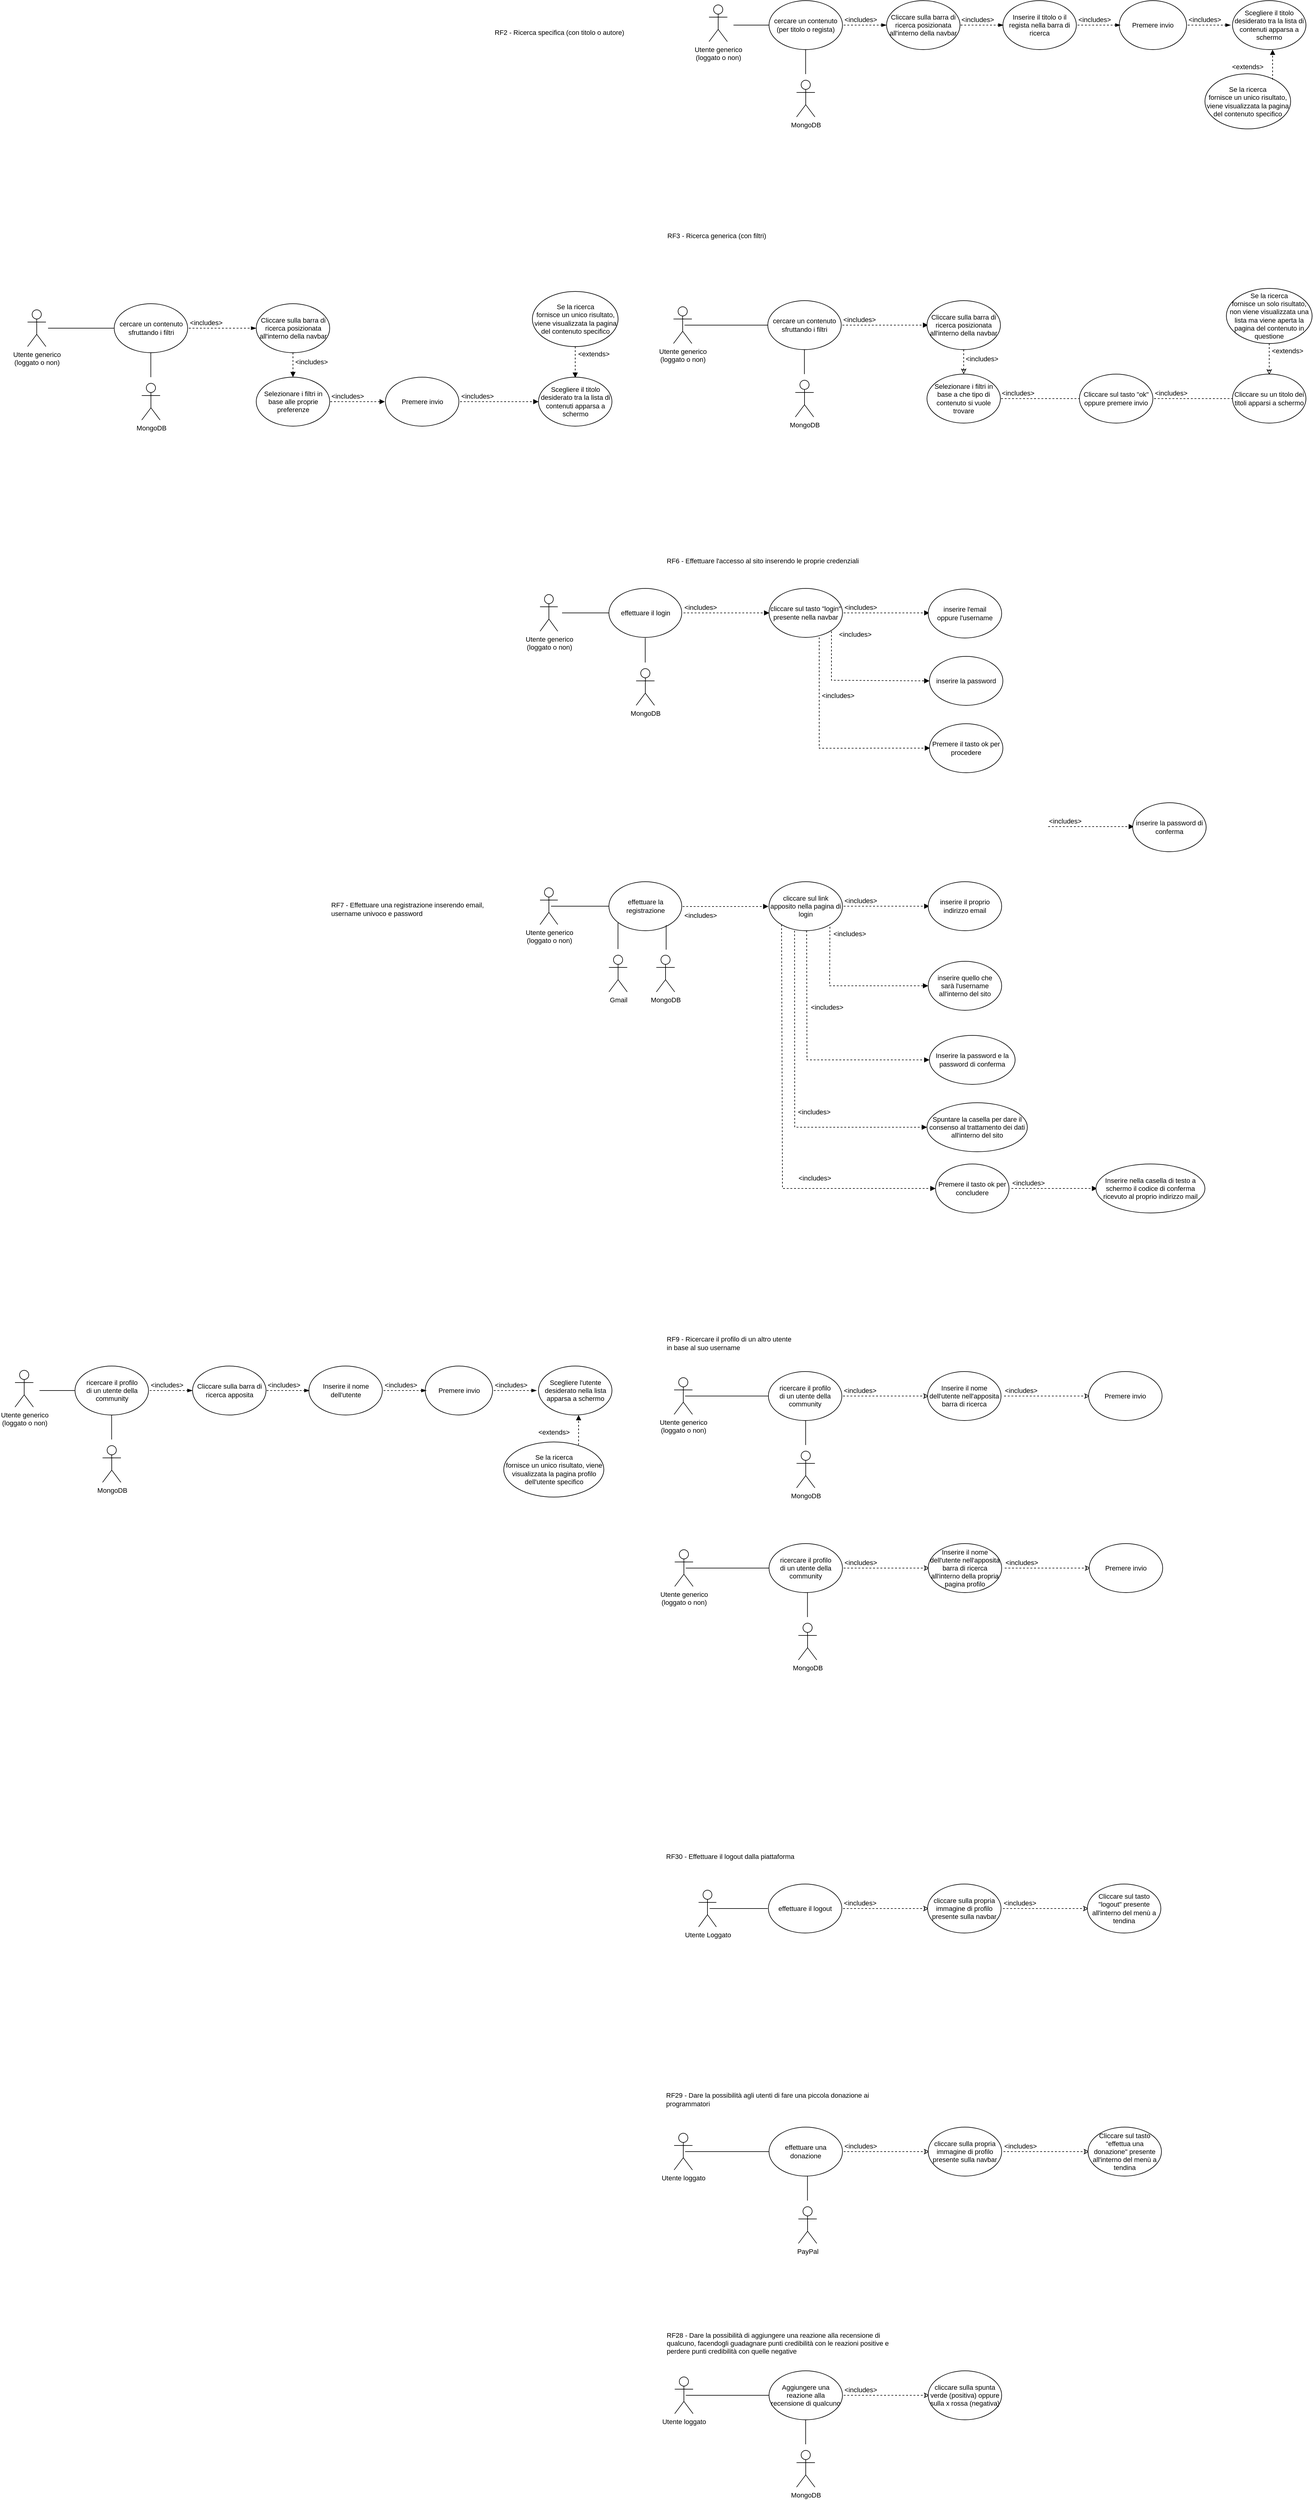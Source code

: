 <mxfile version="20.8.20" type="github">
  <diagram id="BzaeHkW2IxcMUpIrxkIE" name="Pagina-1">
    <mxGraphModel dx="4043" dy="1120" grid="1" gridSize="10" guides="1" tooltips="1" connect="1" arrows="1" fold="1" page="1" pageScale="1" pageWidth="827" pageHeight="1169" math="0" shadow="0">
      <root>
        <mxCell id="0" />
        <mxCell id="1" parent="0" />
        <mxCell id="rFBbNZWab7Lw2liJQ4J3-1" value="Utente generico&lt;br&gt;(loggato o non)" style="shape=umlActor;verticalLabelPosition=bottom;verticalAlign=top;html=1;outlineConnect=0;fontSize=11;" parent="1" vertex="1">
          <mxGeometry x="-610" y="277" width="30" height="60" as="geometry" />
        </mxCell>
        <mxCell id="rFBbNZWab7Lw2liJQ4J3-2" value="RF2 - Ricerca specifica (con titolo o autore)" style="text;html=1;strokeColor=none;fillColor=none;align=left;verticalAlign=middle;whiteSpace=wrap;rounded=0;fontSize=11;" parent="1" vertex="1">
          <mxGeometry x="-962" y="307" width="280" height="30" as="geometry" />
        </mxCell>
        <mxCell id="rFBbNZWab7Lw2liJQ4J3-3" value="cercare un contenuto (per titolo o regista)" style="ellipse;whiteSpace=wrap;html=1;fontSize=11;" parent="1" vertex="1">
          <mxGeometry x="-512" y="270" width="120" height="80" as="geometry" />
        </mxCell>
        <mxCell id="rFBbNZWab7Lw2liJQ4J3-4" value="" style="endArrow=blockThin;dashed=1;html=1;rounded=0;fontSize=11;endFill=1;exitX=0.5;exitY=0.5;exitDx=0;exitDy=0;exitPerimeter=0;" parent="1" edge="1">
          <mxGeometry width="50" height="50" relative="1" as="geometry">
            <mxPoint x="-390" y="310" as="sourcePoint" />
            <mxPoint x="-320" y="310" as="targetPoint" />
          </mxGeometry>
        </mxCell>
        <mxCell id="rFBbNZWab7Lw2liJQ4J3-5" value="" style="endArrow=none;html=1;rounded=0;fontSize=11;entryX=0;entryY=0.5;entryDx=0;entryDy=0;endFill=0;" parent="1" target="rFBbNZWab7Lw2liJQ4J3-3" edge="1">
          <mxGeometry width="50" height="50" relative="1" as="geometry">
            <mxPoint x="-570" y="310" as="sourcePoint" />
            <mxPoint x="-528" y="310" as="targetPoint" />
          </mxGeometry>
        </mxCell>
        <mxCell id="rFBbNZWab7Lw2liJQ4J3-6" value="&amp;lt;includes&amp;gt;" style="text;html=1;strokeColor=none;fillColor=none;align=center;verticalAlign=middle;whiteSpace=wrap;rounded=0;fontSize=11;" parent="1" vertex="1">
          <mxGeometry x="-392" y="286" width="60" height="30" as="geometry" />
        </mxCell>
        <mxCell id="rFBbNZWab7Lw2liJQ4J3-7" value="Inserire il titolo o il regista nella barra di ricerca" style="ellipse;whiteSpace=wrap;html=1;fontSize=11;" parent="1" vertex="1">
          <mxGeometry x="-130" y="270" width="120" height="80" as="geometry" />
        </mxCell>
        <mxCell id="rFBbNZWab7Lw2liJQ4J3-9" value="RF3 - Ricerca generica (con filtri)" style="text;html=1;strokeColor=none;fillColor=none;align=left;verticalAlign=middle;whiteSpace=wrap;rounded=0;fontSize=11;" parent="1" vertex="1">
          <mxGeometry x="-680" y="639" width="280" height="30" as="geometry" />
        </mxCell>
        <mxCell id="rFBbNZWab7Lw2liJQ4J3-17" value="Se la ricerca&lt;br&gt;fornisce un unico risultato, viene visualizzata la pagina del contenuto specifico" style="ellipse;whiteSpace=wrap;html=1;fontSize=11;" parent="1" vertex="1">
          <mxGeometry x="200" y="389.5" width="140" height="90" as="geometry" />
        </mxCell>
        <mxCell id="uzrmkmoLNCfaZ5QYGX5--1" value="Utente generico&lt;br style=&quot;border-color: var(--border-color);&quot;&gt;(loggato o non)" style="shape=umlActor;verticalLabelPosition=bottom;verticalAlign=top;html=1;outlineConnect=0;fontSize=11;" parent="1" vertex="1">
          <mxGeometry x="-886" y="1240" width="29" height="60" as="geometry" />
        </mxCell>
        <mxCell id="uzrmkmoLNCfaZ5QYGX5--2" value="RF6 - Effettuare l&#39;accesso al sito inserendo le proprie credenziali" style="text;html=1;strokeColor=none;fillColor=none;align=left;verticalAlign=middle;whiteSpace=wrap;rounded=0;fontSize=11;" parent="1" vertex="1">
          <mxGeometry x="-681" y="1170" width="381" height="30" as="geometry" />
        </mxCell>
        <mxCell id="uzrmkmoLNCfaZ5QYGX5--3" value="cliccare sul tasto &quot;login&quot; presente nella navbar" style="ellipse;whiteSpace=wrap;html=1;fontSize=11;" parent="1" vertex="1">
          <mxGeometry x="-512" y="1230" width="120" height="80" as="geometry" />
        </mxCell>
        <mxCell id="uzrmkmoLNCfaZ5QYGX5--4" value="" style="endArrow=block;dashed=1;html=1;rounded=0;fontSize=11;endFill=1;exitX=0.5;exitY=0.5;exitDx=0;exitDy=0;exitPerimeter=0;" parent="1" edge="1">
          <mxGeometry width="50" height="50" relative="1" as="geometry">
            <mxPoint x="-390" y="1270.0" as="sourcePoint" />
            <mxPoint x="-250" y="1270.0" as="targetPoint" />
          </mxGeometry>
        </mxCell>
        <mxCell id="uzrmkmoLNCfaZ5QYGX5--5" value="" style="endArrow=none;html=1;rounded=0;fontSize=11;entryX=0;entryY=0.5;entryDx=0;entryDy=0;endFill=0;startArrow=none;" parent="1" source="DiBtjp3Jt3tIyl4qhVfu-1" edge="1">
          <mxGeometry width="50" height="50" relative="1" as="geometry">
            <mxPoint x="-868" y="1270.0" as="sourcePoint" />
            <mxPoint x="-732.0" y="1270" as="targetPoint" />
          </mxGeometry>
        </mxCell>
        <mxCell id="uzrmkmoLNCfaZ5QYGX5--6" value="&amp;lt;includes&amp;gt;" style="text;html=1;strokeColor=none;fillColor=none;align=center;verticalAlign=middle;whiteSpace=wrap;rounded=0;fontSize=11;" parent="1" vertex="1">
          <mxGeometry x="-392" y="1246" width="60" height="30" as="geometry" />
        </mxCell>
        <mxCell id="uzrmkmoLNCfaZ5QYGX5--7" value="inserire l&#39;email&lt;br&gt;oppure l&#39;username" style="ellipse;whiteSpace=wrap;html=1;fontSize=11;" parent="1" vertex="1">
          <mxGeometry x="-252" y="1231" width="120" height="80" as="geometry" />
        </mxCell>
        <mxCell id="uzrmkmoLNCfaZ5QYGX5--11" value="" style="endArrow=block;dashed=1;html=1;rounded=0;fontSize=11;endFill=1;entryX=0;entryY=0.5;entryDx=0;entryDy=0;" parent="1" target="uzrmkmoLNCfaZ5QYGX5--13" edge="1">
          <mxGeometry width="50" height="50" relative="1" as="geometry">
            <mxPoint x="-410" y="1300" as="sourcePoint" />
            <mxPoint x="-280" y="1364.0" as="targetPoint" />
            <Array as="points">
              <mxPoint x="-410" y="1380" />
            </Array>
          </mxGeometry>
        </mxCell>
        <mxCell id="uzrmkmoLNCfaZ5QYGX5--12" value="&amp;lt;includes&amp;gt;" style="text;html=1;strokeColor=none;fillColor=none;align=center;verticalAlign=middle;whiteSpace=wrap;rounded=0;fontSize=11;" parent="1" vertex="1">
          <mxGeometry x="-401" y="1290" width="60" height="30" as="geometry" />
        </mxCell>
        <mxCell id="uzrmkmoLNCfaZ5QYGX5--13" value="inserire la password" style="ellipse;whiteSpace=wrap;html=1;fontSize=11;" parent="1" vertex="1">
          <mxGeometry x="-250" y="1341" width="120" height="80" as="geometry" />
        </mxCell>
        <mxCell id="uzrmkmoLNCfaZ5QYGX5--16" value="RF7 - Effettuare una registrazione inserendo email, username univoco e password" style="text;html=1;strokeColor=none;fillColor=none;align=left;verticalAlign=middle;whiteSpace=wrap;rounded=0;fontSize=11;" parent="1" vertex="1">
          <mxGeometry x="-1229.5" y="1739" width="272" height="30" as="geometry" />
        </mxCell>
        <mxCell id="uzrmkmoLNCfaZ5QYGX5--17" value="cliccare sul link apposito nella pagina di login" style="ellipse;whiteSpace=wrap;html=1;fontSize=11;" parent="1" vertex="1">
          <mxGeometry x="-512" y="1709" width="120" height="80" as="geometry" />
        </mxCell>
        <mxCell id="uzrmkmoLNCfaZ5QYGX5--18" value="" style="endArrow=block;dashed=1;html=1;rounded=0;fontSize=11;endFill=1;exitX=0.5;exitY=0.5;exitDx=0;exitDy=0;exitPerimeter=0;" parent="1" edge="1">
          <mxGeometry width="50" height="50" relative="1" as="geometry">
            <mxPoint x="-390" y="1749.0" as="sourcePoint" />
            <mxPoint x="-250" y="1749.0" as="targetPoint" />
          </mxGeometry>
        </mxCell>
        <mxCell id="uzrmkmoLNCfaZ5QYGX5--20" value="&amp;lt;includes&amp;gt;" style="text;html=1;strokeColor=none;fillColor=none;align=center;verticalAlign=middle;whiteSpace=wrap;rounded=0;fontSize=11;" parent="1" vertex="1">
          <mxGeometry x="-392" y="1725" width="60" height="30" as="geometry" />
        </mxCell>
        <mxCell id="uzrmkmoLNCfaZ5QYGX5--21" value="inserire il proprio&lt;br&gt;indirizzo email" style="ellipse;whiteSpace=wrap;html=1;fontSize=11;" parent="1" vertex="1">
          <mxGeometry x="-252" y="1709" width="120" height="80" as="geometry" />
        </mxCell>
        <mxCell id="uzrmkmoLNCfaZ5QYGX5--22" value="" style="endArrow=block;dashed=1;html=1;rounded=0;fontSize=11;endFill=1;exitX=0.829;exitY=0.921;exitDx=0;exitDy=0;entryX=0;entryY=0.5;entryDx=0;entryDy=0;exitPerimeter=0;" parent="1" source="uzrmkmoLNCfaZ5QYGX5--17" target="uzrmkmoLNCfaZ5QYGX5--24" edge="1">
          <mxGeometry width="50" height="50" relative="1" as="geometry">
            <mxPoint x="-420" y="1843.0" as="sourcePoint" />
            <mxPoint x="-280" y="1843.0" as="targetPoint" />
            <Array as="points">
              <mxPoint x="-413" y="1879" />
            </Array>
          </mxGeometry>
        </mxCell>
        <mxCell id="uzrmkmoLNCfaZ5QYGX5--23" value="&amp;lt;includes&amp;gt;" style="text;html=1;strokeColor=none;fillColor=none;align=center;verticalAlign=middle;whiteSpace=wrap;rounded=0;fontSize=11;" parent="1" vertex="1">
          <mxGeometry x="-410" y="1779" width="60" height="30" as="geometry" />
        </mxCell>
        <mxCell id="uzrmkmoLNCfaZ5QYGX5--24" value="inserire quello che&lt;br&gt;sarà l&#39;username&lt;br&gt;all&#39;interno del sito" style="ellipse;whiteSpace=wrap;html=1;fontSize=11;" parent="1" vertex="1">
          <mxGeometry x="-252" y="1839" width="120" height="80" as="geometry" />
        </mxCell>
        <mxCell id="uzrmkmoLNCfaZ5QYGX5--26" value="" style="endArrow=block;dashed=1;html=1;rounded=0;fontSize=11;endFill=1;exitX=0.829;exitY=0.921;exitDx=0;exitDy=0;exitPerimeter=0;entryX=0;entryY=0.5;entryDx=0;entryDy=0;" parent="1" target="uzrmkmoLNCfaZ5QYGX5--28" edge="1">
          <mxGeometry width="50" height="50" relative="1" as="geometry">
            <mxPoint x="-450.52" y="1789.0" as="sourcePoint" />
            <mxPoint x="-252" y="2025" as="targetPoint" />
            <Array as="points">
              <mxPoint x="-450" y="2000" />
            </Array>
          </mxGeometry>
        </mxCell>
        <mxCell id="uzrmkmoLNCfaZ5QYGX5--27" value="&amp;lt;includes&amp;gt;" style="text;html=1;strokeColor=none;fillColor=none;align=center;verticalAlign=middle;whiteSpace=wrap;rounded=0;fontSize=11;" parent="1" vertex="1">
          <mxGeometry x="-447" y="1899" width="60" height="30" as="geometry" />
        </mxCell>
        <mxCell id="uzrmkmoLNCfaZ5QYGX5--28" value="Inserire la password e la password di conferma" style="ellipse;whiteSpace=wrap;html=1;fontSize=11;" parent="1" vertex="1">
          <mxGeometry x="-250" y="1960" width="140" height="80" as="geometry" />
        </mxCell>
        <mxCell id="uzrmkmoLNCfaZ5QYGX5--29" value="" style="endArrow=block;dashed=1;html=1;rounded=0;fontSize=11;endFill=1;exitX=0.829;exitY=0.921;exitDx=0;exitDy=0;exitPerimeter=0;entryX=0;entryY=0.5;entryDx=0;entryDy=0;" parent="1" target="uzrmkmoLNCfaZ5QYGX5--31" edge="1">
          <mxGeometry width="50" height="50" relative="1" as="geometry">
            <mxPoint x="-491.52" y="1779.0" as="sourcePoint" />
            <mxPoint x="-252" y="2145" as="targetPoint" />
            <Array as="points">
              <mxPoint x="-490" y="2210" />
            </Array>
          </mxGeometry>
        </mxCell>
        <mxCell id="uzrmkmoLNCfaZ5QYGX5--30" value="&amp;lt;includes&amp;gt;" style="text;html=1;strokeColor=none;fillColor=none;align=center;verticalAlign=middle;whiteSpace=wrap;rounded=0;fontSize=11;" parent="1" vertex="1">
          <mxGeometry x="-467" y="2178" width="60" height="30" as="geometry" />
        </mxCell>
        <mxCell id="uzrmkmoLNCfaZ5QYGX5--31" value="Premere il tasto ok per concludere" style="ellipse;whiteSpace=wrap;html=1;fontSize=11;" parent="1" vertex="1">
          <mxGeometry x="-240" y="2170" width="120" height="80" as="geometry" />
        </mxCell>
        <mxCell id="uzrmkmoLNCfaZ5QYGX5--78" value="Utente generico&lt;br&gt;(loggato o non)" style="shape=umlActor;verticalLabelPosition=bottom;verticalAlign=top;html=1;outlineConnect=0;fontSize=11;" parent="1" vertex="1">
          <mxGeometry x="-667" y="2519" width="30" height="60" as="geometry" />
        </mxCell>
        <mxCell id="uzrmkmoLNCfaZ5QYGX5--79" value="RF9 - Ricercare il profilo di un altro utente&lt;br&gt;in base al suo username" style="text;html=1;strokeColor=none;fillColor=none;align=left;verticalAlign=middle;whiteSpace=wrap;rounded=0;fontSize=11;" parent="1" vertex="1">
          <mxGeometry x="-681" y="2448" width="280" height="30" as="geometry" />
        </mxCell>
        <mxCell id="uzrmkmoLNCfaZ5QYGX5--80" value="ricercare il profilo&lt;br&gt;di un utente della&lt;br&gt;community" style="ellipse;whiteSpace=wrap;html=1;fontSize=11;" parent="1" vertex="1">
          <mxGeometry x="-513" y="2509" width="120" height="80" as="geometry" />
        </mxCell>
        <mxCell id="uzrmkmoLNCfaZ5QYGX5--81" value="" style="endArrow=classic;dashed=1;html=1;rounded=0;fontSize=11;endFill=0;exitX=0.5;exitY=0.5;exitDx=0;exitDy=0;exitPerimeter=0;" parent="1" edge="1">
          <mxGeometry width="50" height="50" relative="1" as="geometry">
            <mxPoint x="-391" y="2549" as="sourcePoint" />
            <mxPoint x="-251" y="2549" as="targetPoint" />
          </mxGeometry>
        </mxCell>
        <mxCell id="uzrmkmoLNCfaZ5QYGX5--82" value="" style="endArrow=none;html=1;rounded=0;fontSize=11;entryX=0;entryY=0.5;entryDx=0;entryDy=0;endFill=0;" parent="1" target="uzrmkmoLNCfaZ5QYGX5--80" edge="1">
          <mxGeometry width="50" height="50" relative="1" as="geometry">
            <mxPoint x="-649" y="2549" as="sourcePoint" />
            <mxPoint x="-529" y="2549" as="targetPoint" />
          </mxGeometry>
        </mxCell>
        <mxCell id="uzrmkmoLNCfaZ5QYGX5--83" value="&amp;lt;includes&amp;gt;" style="text;html=1;strokeColor=none;fillColor=none;align=center;verticalAlign=middle;whiteSpace=wrap;rounded=0;fontSize=11;" parent="1" vertex="1">
          <mxGeometry x="-393" y="2525" width="60" height="30" as="geometry" />
        </mxCell>
        <mxCell id="uzrmkmoLNCfaZ5QYGX5--84" value="Inserire il nome&lt;br&gt;dell&#39;utente nell&#39;apposita barra di ricerca" style="ellipse;whiteSpace=wrap;html=1;fontSize=11;" parent="1" vertex="1">
          <mxGeometry x="-253" y="2509" width="120" height="80" as="geometry" />
        </mxCell>
        <mxCell id="C8PdjClwqBsb0L9fgQ4Y-2" value="RF30 - Effettuare il logout dalla piattaforma" style="text;html=1;strokeColor=none;fillColor=none;align=left;verticalAlign=middle;whiteSpace=wrap;rounded=0;fontSize=11;" parent="1" vertex="1">
          <mxGeometry x="-682" y="3286" width="381" height="30" as="geometry" />
        </mxCell>
        <mxCell id="C8PdjClwqBsb0L9fgQ4Y-3" value="effettuare il logout" style="ellipse;whiteSpace=wrap;html=1;fontSize=11;" parent="1" vertex="1">
          <mxGeometry x="-513" y="3346" width="120" height="80" as="geometry" />
        </mxCell>
        <mxCell id="C8PdjClwqBsb0L9fgQ4Y-4" value="" style="endArrow=classic;dashed=1;html=1;rounded=0;fontSize=11;endFill=0;exitX=0.5;exitY=0.5;exitDx=0;exitDy=0;exitPerimeter=0;" parent="1" edge="1">
          <mxGeometry width="50" height="50" relative="1" as="geometry">
            <mxPoint x="-391" y="3386" as="sourcePoint" />
            <mxPoint x="-251" y="3386" as="targetPoint" />
          </mxGeometry>
        </mxCell>
        <mxCell id="C8PdjClwqBsb0L9fgQ4Y-6" value="&amp;lt;includes&amp;gt;" style="text;html=1;strokeColor=none;fillColor=none;align=center;verticalAlign=middle;whiteSpace=wrap;rounded=0;fontSize=11;" parent="1" vertex="1">
          <mxGeometry x="-393" y="3362" width="60" height="30" as="geometry" />
        </mxCell>
        <mxCell id="C8PdjClwqBsb0L9fgQ4Y-7" value="cliccare sulla propria immagine di profilo presente sulla navbar" style="ellipse;whiteSpace=wrap;html=1;fontSize=11;" parent="1" vertex="1">
          <mxGeometry x="-253" y="3346" width="120" height="80" as="geometry" />
        </mxCell>
        <mxCell id="C8PdjClwqBsb0L9fgQ4Y-11" value="Utente loggato" style="shape=umlActor;verticalLabelPosition=bottom;verticalAlign=top;html=1;outlineConnect=0;fontSize=11;" parent="1" vertex="1">
          <mxGeometry x="-667" y="3753" width="30" height="60" as="geometry" />
        </mxCell>
        <mxCell id="C8PdjClwqBsb0L9fgQ4Y-12" value="RF29 - Dare la possibilità agli utenti di fare una piccola donazione ai programmatori" style="text;html=1;strokeColor=none;fillColor=none;align=left;verticalAlign=middle;whiteSpace=wrap;rounded=0;fontSize=11;" parent="1" vertex="1">
          <mxGeometry x="-682" y="3683" width="381" height="30" as="geometry" />
        </mxCell>
        <mxCell id="C8PdjClwqBsb0L9fgQ4Y-15" value="" style="endArrow=none;html=1;rounded=0;fontSize=11;entryX=0;entryY=0.5;entryDx=0;entryDy=0;endFill=0;" parent="1" edge="1">
          <mxGeometry width="50" height="50" relative="1" as="geometry">
            <mxPoint x="-649" y="3783" as="sourcePoint" />
            <mxPoint x="-513.0" y="3783" as="targetPoint" />
          </mxGeometry>
        </mxCell>
        <mxCell id="C8PdjClwqBsb0L9fgQ4Y-21" value="Utente loggato" style="shape=umlActor;verticalLabelPosition=bottom;verticalAlign=top;html=1;outlineConnect=0;fontSize=11;" parent="1" vertex="1">
          <mxGeometry x="-666" y="4151" width="30" height="60" as="geometry" />
        </mxCell>
        <mxCell id="C8PdjClwqBsb0L9fgQ4Y-22" value="RF28 - Dare la possibilità di aggiungere una reazione alla recensione di qualcuno, facendogli guadagnare punti credibilità con le reazioni positive e perdere punti credibilità con quelle negative" style="text;html=1;strokeColor=none;fillColor=none;align=left;verticalAlign=middle;whiteSpace=wrap;rounded=0;fontSize=11;" parent="1" vertex="1">
          <mxGeometry x="-681" y="4081" width="381" height="30" as="geometry" />
        </mxCell>
        <mxCell id="C8PdjClwqBsb0L9fgQ4Y-23" value="Aggiungere una reazione alla recensione di qualcuno" style="ellipse;whiteSpace=wrap;html=1;fontSize=11;" parent="1" vertex="1">
          <mxGeometry x="-512" y="4141" width="120" height="80" as="geometry" />
        </mxCell>
        <mxCell id="C8PdjClwqBsb0L9fgQ4Y-24" value="" style="endArrow=classic;dashed=1;html=1;rounded=0;fontSize=11;endFill=0;exitX=0.5;exitY=0.5;exitDx=0;exitDy=0;exitPerimeter=0;" parent="1" edge="1">
          <mxGeometry width="50" height="50" relative="1" as="geometry">
            <mxPoint x="-390" y="4181" as="sourcePoint" />
            <mxPoint x="-250" y="4181" as="targetPoint" />
          </mxGeometry>
        </mxCell>
        <mxCell id="C8PdjClwqBsb0L9fgQ4Y-25" value="" style="endArrow=none;html=1;rounded=0;fontSize=11;entryX=0;entryY=0.5;entryDx=0;entryDy=0;endFill=0;" parent="1" target="C8PdjClwqBsb0L9fgQ4Y-23" edge="1">
          <mxGeometry width="50" height="50" relative="1" as="geometry">
            <mxPoint x="-648" y="4181" as="sourcePoint" />
            <mxPoint x="-528" y="4181" as="targetPoint" />
          </mxGeometry>
        </mxCell>
        <mxCell id="C8PdjClwqBsb0L9fgQ4Y-26" value="&amp;lt;includes&amp;gt;" style="text;html=1;strokeColor=none;fillColor=none;align=center;verticalAlign=middle;whiteSpace=wrap;rounded=0;fontSize=11;" parent="1" vertex="1">
          <mxGeometry x="-392" y="4157" width="60" height="30" as="geometry" />
        </mxCell>
        <mxCell id="C8PdjClwqBsb0L9fgQ4Y-27" value="cliccare sulla spunta verde (positiva) oppure sulla x rossa (negativa)" style="ellipse;whiteSpace=wrap;html=1;fontSize=11;" parent="1" vertex="1">
          <mxGeometry x="-252" y="4141" width="120" height="80" as="geometry" />
        </mxCell>
        <mxCell id="C8PdjClwqBsb0L9fgQ4Y-31" value="MongoDB" style="shape=umlActor;verticalLabelPosition=bottom;verticalAlign=top;html=1;outlineConnect=0;fontSize=11;" parent="1" vertex="1">
          <mxGeometry x="-467" y="400" width="30" height="60" as="geometry" />
        </mxCell>
        <mxCell id="nuLkHb1vCM5k8XnKJxcg-4" value="Premere invio" style="ellipse;whiteSpace=wrap;html=1;fontSize=11;" parent="1" vertex="1">
          <mxGeometry x="60" y="270" width="110" height="80" as="geometry" />
        </mxCell>
        <mxCell id="nuLkHb1vCM5k8XnKJxcg-5" value="Cliccare sulla barra di ricerca posizionata all&#39;interno della navbar" style="ellipse;whiteSpace=wrap;html=1;fontSize=11;" parent="1" vertex="1">
          <mxGeometry x="-320" y="270" width="120" height="80" as="geometry" />
        </mxCell>
        <mxCell id="nuLkHb1vCM5k8XnKJxcg-10" value="Scegliere il titolo desiderato tra la lista di contenuti apparsa a schermo" style="ellipse;whiteSpace=wrap;html=1;fontSize=11;" parent="1" vertex="1">
          <mxGeometry x="245" y="270" width="120" height="80" as="geometry" />
        </mxCell>
        <mxCell id="nuLkHb1vCM5k8XnKJxcg-11" value="Utente generico&lt;br&gt;(loggato o non)" style="shape=umlActor;verticalLabelPosition=bottom;verticalAlign=top;html=1;outlineConnect=0;fontSize=11;" parent="1" vertex="1">
          <mxGeometry x="-668" y="770" width="30" height="60" as="geometry" />
        </mxCell>
        <mxCell id="nuLkHb1vCM5k8XnKJxcg-13" value="cercare un contenuto sfruttando i filtri" style="ellipse;whiteSpace=wrap;html=1;fontSize=11;" parent="1" vertex="1">
          <mxGeometry x="-514" y="760" width="120" height="80" as="geometry" />
        </mxCell>
        <mxCell id="nuLkHb1vCM5k8XnKJxcg-14" value="" style="endArrow=block;dashed=1;html=1;rounded=0;fontSize=11;endFill=1;exitX=0.5;exitY=0.5;exitDx=0;exitDy=0;exitPerimeter=0;" parent="1" edge="1">
          <mxGeometry width="50" height="50" relative="1" as="geometry">
            <mxPoint x="-392" y="800" as="sourcePoint" />
            <mxPoint x="-252" y="800" as="targetPoint" />
          </mxGeometry>
        </mxCell>
        <mxCell id="nuLkHb1vCM5k8XnKJxcg-15" value="" style="endArrow=none;html=1;rounded=0;fontSize=11;entryX=0;entryY=0.5;entryDx=0;entryDy=0;endFill=0;" parent="1" target="nuLkHb1vCM5k8XnKJxcg-13" edge="1">
          <mxGeometry width="50" height="50" relative="1" as="geometry">
            <mxPoint x="-650" y="800" as="sourcePoint" />
            <mxPoint x="-530" y="800" as="targetPoint" />
          </mxGeometry>
        </mxCell>
        <mxCell id="nuLkHb1vCM5k8XnKJxcg-16" value="&amp;lt;includes&amp;gt;" style="text;html=1;strokeColor=none;fillColor=none;align=center;verticalAlign=middle;whiteSpace=wrap;rounded=0;fontSize=11;" parent="1" vertex="1">
          <mxGeometry x="-394" y="776" width="60" height="30" as="geometry" />
        </mxCell>
        <mxCell id="nuLkHb1vCM5k8XnKJxcg-17" value="Selezionare i filtri in base a che tipo di contenuto si vuole trovare" style="ellipse;whiteSpace=wrap;html=1;fontSize=11;" parent="1" vertex="1">
          <mxGeometry x="-254" y="880" width="120" height="80" as="geometry" />
        </mxCell>
        <mxCell id="nuLkHb1vCM5k8XnKJxcg-18" value="" style="endArrow=classic;dashed=1;html=1;rounded=0;fontSize=11;endFill=0;" parent="1" edge="1">
          <mxGeometry width="50" height="50" relative="1" as="geometry">
            <mxPoint x="305" y="830" as="sourcePoint" />
            <mxPoint x="305" y="881" as="targetPoint" />
          </mxGeometry>
        </mxCell>
        <mxCell id="nuLkHb1vCM5k8XnKJxcg-19" value="&amp;lt;extends&amp;gt;" style="text;html=1;strokeColor=none;fillColor=none;align=center;verticalAlign=middle;whiteSpace=wrap;rounded=0;fontSize=11;" parent="1" vertex="1">
          <mxGeometry x="305" y="827" width="60" height="30" as="geometry" />
        </mxCell>
        <mxCell id="nuLkHb1vCM5k8XnKJxcg-20" value="Se la ricerca&lt;br&gt;fornisce un solo risultato, non viene visualizzata una lista ma viene aperta la pagina del contenuto in&lt;br&gt;questione" style="ellipse;whiteSpace=wrap;html=1;fontSize=11;" parent="1" vertex="1">
          <mxGeometry x="235" y="740" width="140" height="90" as="geometry" />
        </mxCell>
        <mxCell id="nuLkHb1vCM5k8XnKJxcg-21" value="MongoDB" style="shape=umlActor;verticalLabelPosition=bottom;verticalAlign=top;html=1;outlineConnect=0;fontSize=11;" parent="1" vertex="1">
          <mxGeometry x="-469" y="890" width="30" height="60" as="geometry" />
        </mxCell>
        <mxCell id="nuLkHb1vCM5k8XnKJxcg-23" value="" style="endArrow=classic;dashed=1;html=1;rounded=0;fontSize=11;endFill=0;exitX=0.5;exitY=0.5;exitDx=0;exitDy=0;exitPerimeter=0;" parent="1" edge="1">
          <mxGeometry width="50" height="50" relative="1" as="geometry">
            <mxPoint x="-133" y="920" as="sourcePoint" />
            <mxPoint x="7" y="920" as="targetPoint" />
          </mxGeometry>
        </mxCell>
        <mxCell id="nuLkHb1vCM5k8XnKJxcg-24" value="&amp;lt;includes&amp;gt;" style="text;html=1;strokeColor=none;fillColor=none;align=center;verticalAlign=middle;whiteSpace=wrap;rounded=0;fontSize=11;" parent="1" vertex="1">
          <mxGeometry x="-135" y="896" width="60" height="30" as="geometry" />
        </mxCell>
        <mxCell id="nuLkHb1vCM5k8XnKJxcg-25" value="Cliccare sul tasto &quot;ok&quot; oppure premere invio" style="ellipse;whiteSpace=wrap;html=1;fontSize=11;" parent="1" vertex="1">
          <mxGeometry x="-5" y="880" width="120" height="80" as="geometry" />
        </mxCell>
        <mxCell id="nuLkHb1vCM5k8XnKJxcg-26" value="Cliccare sulla barra di ricerca posizionata all&#39;interno della navbar" style="ellipse;whiteSpace=wrap;html=1;fontSize=11;" parent="1" vertex="1">
          <mxGeometry x="-254" y="760" width="120" height="80" as="geometry" />
        </mxCell>
        <mxCell id="nuLkHb1vCM5k8XnKJxcg-27" value="" style="endArrow=classic;dashed=1;html=1;rounded=0;fontSize=11;endFill=0;exitX=0.5;exitY=1;exitDx=0;exitDy=0;entryX=0.5;entryY=0;entryDx=0;entryDy=0;" parent="1" source="nuLkHb1vCM5k8XnKJxcg-26" target="nuLkHb1vCM5k8XnKJxcg-17" edge="1">
          <mxGeometry width="50" height="50" relative="1" as="geometry">
            <mxPoint x="-129" y="799" as="sourcePoint" />
            <mxPoint x="11" y="799" as="targetPoint" />
          </mxGeometry>
        </mxCell>
        <mxCell id="nuLkHb1vCM5k8XnKJxcg-28" value="&amp;lt;includes&amp;gt;" style="text;html=1;strokeColor=none;fillColor=none;align=center;verticalAlign=middle;whiteSpace=wrap;rounded=0;fontSize=11;" parent="1" vertex="1">
          <mxGeometry x="-194" y="840" width="60" height="30" as="geometry" />
        </mxCell>
        <mxCell id="nuLkHb1vCM5k8XnKJxcg-29" value="" style="endArrow=classic;dashed=1;html=1;rounded=0;fontSize=11;endFill=0;exitX=0.5;exitY=0.5;exitDx=0;exitDy=0;exitPerimeter=0;" parent="1" edge="1">
          <mxGeometry width="50" height="50" relative="1" as="geometry">
            <mxPoint x="117" y="920" as="sourcePoint" />
            <mxPoint x="257" y="920" as="targetPoint" />
          </mxGeometry>
        </mxCell>
        <mxCell id="nuLkHb1vCM5k8XnKJxcg-30" value="&amp;lt;includes&amp;gt;" style="text;html=1;strokeColor=none;fillColor=none;align=center;verticalAlign=middle;whiteSpace=wrap;rounded=0;fontSize=11;" parent="1" vertex="1">
          <mxGeometry x="115" y="896" width="60" height="30" as="geometry" />
        </mxCell>
        <mxCell id="nuLkHb1vCM5k8XnKJxcg-31" value="Cliccare su un titolo dei titoli apparsi a schermo" style="ellipse;whiteSpace=wrap;html=1;fontSize=11;" parent="1" vertex="1">
          <mxGeometry x="245" y="880" width="120" height="80" as="geometry" />
        </mxCell>
        <mxCell id="nuLkHb1vCM5k8XnKJxcg-32" value="Premere il tasto ok per procedere" style="ellipse;whiteSpace=wrap;html=1;fontSize=11;" parent="1" vertex="1">
          <mxGeometry x="-250" y="1451" width="120" height="80" as="geometry" />
        </mxCell>
        <mxCell id="nuLkHb1vCM5k8XnKJxcg-33" value="" style="endArrow=block;dashed=1;html=1;rounded=0;fontSize=11;endFill=1;entryX=0;entryY=0.5;entryDx=0;entryDy=0;" parent="1" edge="1">
          <mxGeometry width="50" height="50" relative="1" as="geometry">
            <mxPoint x="-430" y="1310" as="sourcePoint" />
            <mxPoint x="-249.0" y="1490.86" as="targetPoint" />
            <Array as="points">
              <mxPoint x="-430" y="1491" />
            </Array>
          </mxGeometry>
        </mxCell>
        <mxCell id="nuLkHb1vCM5k8XnKJxcg-35" value="&amp;lt;includes&amp;gt;" style="text;html=1;strokeColor=none;fillColor=none;align=center;verticalAlign=middle;whiteSpace=wrap;rounded=0;fontSize=11;" parent="1" vertex="1">
          <mxGeometry x="-429" y="1390" width="60" height="30" as="geometry" />
        </mxCell>
        <mxCell id="nuLkHb1vCM5k8XnKJxcg-36" value="Spuntare la casella per dare il consenso al trattamento dei dati all&#39;interno del sito" style="ellipse;whiteSpace=wrap;html=1;fontSize=11;" parent="1" vertex="1">
          <mxGeometry x="-254" y="2070" width="164" height="80" as="geometry" />
        </mxCell>
        <mxCell id="nuLkHb1vCM5k8XnKJxcg-37" value="" style="endArrow=block;dashed=1;html=1;rounded=0;fontSize=11;endFill=1;exitX=0.829;exitY=0.921;exitDx=0;exitDy=0;exitPerimeter=0;entryX=0;entryY=0.5;entryDx=0;entryDy=0;" parent="1" target="nuLkHb1vCM5k8XnKJxcg-36" edge="1">
          <mxGeometry width="50" height="50" relative="1" as="geometry">
            <mxPoint x="-470.26" y="1789" as="sourcePoint" />
            <mxPoint x="-271.74" y="2008" as="targetPoint" />
            <Array as="points">
              <mxPoint x="-470" y="2110" />
            </Array>
          </mxGeometry>
        </mxCell>
        <mxCell id="nuLkHb1vCM5k8XnKJxcg-38" value="&amp;lt;includes&amp;gt;" style="text;html=1;strokeColor=none;fillColor=none;align=center;verticalAlign=middle;whiteSpace=wrap;rounded=0;fontSize=11;" parent="1" vertex="1">
          <mxGeometry x="-468" y="2070" width="60" height="30" as="geometry" />
        </mxCell>
        <mxCell id="nuLkHb1vCM5k8XnKJxcg-41" value="" style="endArrow=block;dashed=1;html=1;rounded=0;fontSize=11;endFill=1;exitX=0.5;exitY=0.5;exitDx=0;exitDy=0;exitPerimeter=0;" parent="1" edge="1">
          <mxGeometry width="50" height="50" relative="1" as="geometry">
            <mxPoint x="-116" y="2210" as="sourcePoint" />
            <mxPoint x="24" y="2210" as="targetPoint" />
          </mxGeometry>
        </mxCell>
        <mxCell id="nuLkHb1vCM5k8XnKJxcg-42" value="&amp;lt;includes&amp;gt;" style="text;html=1;strokeColor=none;fillColor=none;align=center;verticalAlign=middle;whiteSpace=wrap;rounded=0;fontSize=11;" parent="1" vertex="1">
          <mxGeometry x="-118" y="2186" width="60" height="30" as="geometry" />
        </mxCell>
        <mxCell id="nuLkHb1vCM5k8XnKJxcg-43" value="Inserire nella casella di testo a schermo il codice di conferma ricevuto al proprio indirizzo mail" style="ellipse;whiteSpace=wrap;html=1;fontSize=11;" parent="1" vertex="1">
          <mxGeometry x="22" y="2170" width="178" height="80" as="geometry" />
        </mxCell>
        <mxCell id="nuLkHb1vCM5k8XnKJxcg-44" value="" style="endArrow=classic;dashed=1;html=1;rounded=0;fontSize=11;endFill=0;exitX=0.5;exitY=0.5;exitDx=0;exitDy=0;exitPerimeter=0;" parent="1" edge="1">
          <mxGeometry width="50" height="50" relative="1" as="geometry">
            <mxPoint x="-128" y="2549.0" as="sourcePoint" />
            <mxPoint x="12" y="2549.0" as="targetPoint" />
          </mxGeometry>
        </mxCell>
        <mxCell id="nuLkHb1vCM5k8XnKJxcg-45" value="&amp;lt;includes&amp;gt;" style="text;html=1;strokeColor=none;fillColor=none;align=center;verticalAlign=middle;whiteSpace=wrap;rounded=0;fontSize=11;" parent="1" vertex="1">
          <mxGeometry x="-130" y="2525" width="60" height="30" as="geometry" />
        </mxCell>
        <mxCell id="nuLkHb1vCM5k8XnKJxcg-46" value="Premere invio" style="ellipse;whiteSpace=wrap;html=1;fontSize=11;" parent="1" vertex="1">
          <mxGeometry x="10" y="2509" width="120" height="80" as="geometry" />
        </mxCell>
        <mxCell id="nuLkHb1vCM5k8XnKJxcg-47" value="Utente generico&lt;br&gt;(loggato o non)" style="shape=umlActor;verticalLabelPosition=bottom;verticalAlign=top;html=1;outlineConnect=0;fontSize=11;" parent="1" vertex="1">
          <mxGeometry x="-666" y="2800" width="30" height="60" as="geometry" />
        </mxCell>
        <mxCell id="nuLkHb1vCM5k8XnKJxcg-48" value="ricercare il profilo&lt;br&gt;di un utente della&lt;br&gt;community" style="ellipse;whiteSpace=wrap;html=1;fontSize=11;" parent="1" vertex="1">
          <mxGeometry x="-512" y="2790" width="120" height="80" as="geometry" />
        </mxCell>
        <mxCell id="nuLkHb1vCM5k8XnKJxcg-49" value="" style="endArrow=classic;dashed=1;html=1;rounded=0;fontSize=11;endFill=0;exitX=0.5;exitY=0.5;exitDx=0;exitDy=0;exitPerimeter=0;" parent="1" edge="1">
          <mxGeometry width="50" height="50" relative="1" as="geometry">
            <mxPoint x="-390" y="2830" as="sourcePoint" />
            <mxPoint x="-250.0" y="2830" as="targetPoint" />
          </mxGeometry>
        </mxCell>
        <mxCell id="nuLkHb1vCM5k8XnKJxcg-50" value="" style="endArrow=none;html=1;rounded=0;fontSize=11;entryX=0;entryY=0.5;entryDx=0;entryDy=0;endFill=0;" parent="1" target="nuLkHb1vCM5k8XnKJxcg-48" edge="1">
          <mxGeometry width="50" height="50" relative="1" as="geometry">
            <mxPoint x="-648" y="2830" as="sourcePoint" />
            <mxPoint x="-528" y="2830" as="targetPoint" />
          </mxGeometry>
        </mxCell>
        <mxCell id="nuLkHb1vCM5k8XnKJxcg-51" value="&amp;lt;includes&amp;gt;" style="text;html=1;strokeColor=none;fillColor=none;align=center;verticalAlign=middle;whiteSpace=wrap;rounded=0;fontSize=11;" parent="1" vertex="1">
          <mxGeometry x="-392" y="2806" width="60" height="30" as="geometry" />
        </mxCell>
        <mxCell id="nuLkHb1vCM5k8XnKJxcg-52" value="Inserire il nome&lt;br&gt;dell&#39;utente nell&#39;apposita barra di ricerca all&#39;interno della propria pagina profilo" style="ellipse;whiteSpace=wrap;html=1;fontSize=11;" parent="1" vertex="1">
          <mxGeometry x="-252" y="2790" width="120" height="80" as="geometry" />
        </mxCell>
        <mxCell id="nuLkHb1vCM5k8XnKJxcg-55" value="" style="endArrow=classic;dashed=1;html=1;rounded=0;fontSize=11;endFill=0;exitX=0.5;exitY=0.5;exitDx=0;exitDy=0;exitPerimeter=0;" parent="1" edge="1">
          <mxGeometry width="50" height="50" relative="1" as="geometry">
            <mxPoint x="-127" y="2830" as="sourcePoint" />
            <mxPoint x="13" y="2830" as="targetPoint" />
          </mxGeometry>
        </mxCell>
        <mxCell id="nuLkHb1vCM5k8XnKJxcg-56" value="&amp;lt;includes&amp;gt;" style="text;html=1;strokeColor=none;fillColor=none;align=center;verticalAlign=middle;whiteSpace=wrap;rounded=0;fontSize=11;" parent="1" vertex="1">
          <mxGeometry x="-129" y="2806" width="60" height="30" as="geometry" />
        </mxCell>
        <mxCell id="nuLkHb1vCM5k8XnKJxcg-57" value="Premere invio" style="ellipse;whiteSpace=wrap;html=1;fontSize=11;" parent="1" vertex="1">
          <mxGeometry x="11" y="2790" width="120" height="80" as="geometry" />
        </mxCell>
        <mxCell id="nuLkHb1vCM5k8XnKJxcg-61" value="" style="endArrow=classic;dashed=1;html=1;rounded=0;fontSize=11;endFill=0;exitX=0.5;exitY=0.5;exitDx=0;exitDy=0;exitPerimeter=0;" parent="1" edge="1">
          <mxGeometry width="50" height="50" relative="1" as="geometry">
            <mxPoint x="-130" y="3386" as="sourcePoint" />
            <mxPoint x="10" y="3386" as="targetPoint" />
          </mxGeometry>
        </mxCell>
        <mxCell id="nuLkHb1vCM5k8XnKJxcg-62" value="&amp;lt;includes&amp;gt;" style="text;html=1;strokeColor=none;fillColor=none;align=center;verticalAlign=middle;whiteSpace=wrap;rounded=0;fontSize=11;" parent="1" vertex="1">
          <mxGeometry x="-132" y="3362" width="60" height="30" as="geometry" />
        </mxCell>
        <mxCell id="nuLkHb1vCM5k8XnKJxcg-63" value="Cliccare sul tasto &quot;logout&quot; presente all&#39;interno del menù a tendina" style="ellipse;whiteSpace=wrap;html=1;fontSize=11;" parent="1" vertex="1">
          <mxGeometry x="8" y="3346" width="120" height="80" as="geometry" />
        </mxCell>
        <mxCell id="nuLkHb1vCM5k8XnKJxcg-65" value="effettuare una donazione" style="ellipse;whiteSpace=wrap;html=1;fontSize=11;" parent="1" vertex="1">
          <mxGeometry x="-512" y="3743" width="120" height="80" as="geometry" />
        </mxCell>
        <mxCell id="nuLkHb1vCM5k8XnKJxcg-66" value="" style="endArrow=classic;dashed=1;html=1;rounded=0;fontSize=11;endFill=0;exitX=0.5;exitY=0.5;exitDx=0;exitDy=0;exitPerimeter=0;" parent="1" edge="1">
          <mxGeometry width="50" height="50" relative="1" as="geometry">
            <mxPoint x="-390" y="3783" as="sourcePoint" />
            <mxPoint x="-250" y="3783" as="targetPoint" />
          </mxGeometry>
        </mxCell>
        <mxCell id="nuLkHb1vCM5k8XnKJxcg-67" value="" style="endArrow=none;html=1;rounded=0;fontSize=11;entryX=0;entryY=0.5;entryDx=0;entryDy=0;endFill=0;" parent="1" target="nuLkHb1vCM5k8XnKJxcg-65" edge="1">
          <mxGeometry width="50" height="50" relative="1" as="geometry">
            <mxPoint x="-648" y="3783" as="sourcePoint" />
            <mxPoint x="-528" y="3783" as="targetPoint" />
          </mxGeometry>
        </mxCell>
        <mxCell id="nuLkHb1vCM5k8XnKJxcg-68" value="&amp;lt;includes&amp;gt;" style="text;html=1;strokeColor=none;fillColor=none;align=center;verticalAlign=middle;whiteSpace=wrap;rounded=0;fontSize=11;" parent="1" vertex="1">
          <mxGeometry x="-392" y="3759" width="60" height="30" as="geometry" />
        </mxCell>
        <mxCell id="nuLkHb1vCM5k8XnKJxcg-69" value="cliccare sulla propria immagine di profilo presente sulla navbar" style="ellipse;whiteSpace=wrap;html=1;fontSize=11;" parent="1" vertex="1">
          <mxGeometry x="-252" y="3743" width="120" height="80" as="geometry" />
        </mxCell>
        <mxCell id="nuLkHb1vCM5k8XnKJxcg-70" value="" style="endArrow=classic;dashed=1;html=1;rounded=0;fontSize=11;endFill=0;exitX=0.5;exitY=0.5;exitDx=0;exitDy=0;exitPerimeter=0;" parent="1" edge="1">
          <mxGeometry width="50" height="50" relative="1" as="geometry">
            <mxPoint x="-129" y="3783" as="sourcePoint" />
            <mxPoint x="11" y="3783" as="targetPoint" />
          </mxGeometry>
        </mxCell>
        <mxCell id="nuLkHb1vCM5k8XnKJxcg-71" value="&amp;lt;includes&amp;gt;" style="text;html=1;strokeColor=none;fillColor=none;align=center;verticalAlign=middle;whiteSpace=wrap;rounded=0;fontSize=11;" parent="1" vertex="1">
          <mxGeometry x="-131" y="3759" width="60" height="30" as="geometry" />
        </mxCell>
        <mxCell id="nuLkHb1vCM5k8XnKJxcg-72" value="Cliccare sul tasto &quot;effettua una donazione&quot; presente all&#39;interno del menù a tendina" style="ellipse;whiteSpace=wrap;html=1;fontSize=11;" parent="1" vertex="1">
          <mxGeometry x="9" y="3743" width="120" height="80" as="geometry" />
        </mxCell>
        <mxCell id="DiBtjp3Jt3tIyl4qhVfu-1" value="effettuare il login" style="ellipse;whiteSpace=wrap;html=1;fontSize=11;" parent="1" vertex="1">
          <mxGeometry x="-773.5" y="1230" width="119" height="80" as="geometry" />
        </mxCell>
        <mxCell id="DiBtjp3Jt3tIyl4qhVfu-2" value="" style="endArrow=none;html=1;rounded=0;fontSize=11;entryX=0;entryY=0.5;entryDx=0;entryDy=0;endFill=0;" parent="1" target="DiBtjp3Jt3tIyl4qhVfu-1" edge="1">
          <mxGeometry width="50" height="50" relative="1" as="geometry">
            <mxPoint x="-850" y="1270" as="sourcePoint" />
            <mxPoint x="-732" y="1270" as="targetPoint" />
          </mxGeometry>
        </mxCell>
        <mxCell id="DiBtjp3Jt3tIyl4qhVfu-3" value="" style="endArrow=block;dashed=1;html=1;rounded=0;fontSize=11;endFill=1;exitX=0.5;exitY=0.5;exitDx=0;exitDy=0;exitPerimeter=0;" parent="1" edge="1">
          <mxGeometry width="50" height="50" relative="1" as="geometry">
            <mxPoint x="-651.5" y="1270" as="sourcePoint" />
            <mxPoint x="-511.5" y="1270" as="targetPoint" />
          </mxGeometry>
        </mxCell>
        <mxCell id="DiBtjp3Jt3tIyl4qhVfu-4" value="&amp;lt;includes&amp;gt;" style="text;html=1;strokeColor=none;fillColor=none;align=center;verticalAlign=middle;whiteSpace=wrap;rounded=0;fontSize=11;" parent="1" vertex="1">
          <mxGeometry x="-653.5" y="1246" width="59" height="30" as="geometry" />
        </mxCell>
        <mxCell id="DiBtjp3Jt3tIyl4qhVfu-5" value="Utente generico&lt;br style=&quot;border-color: var(--border-color);&quot;&gt;(loggato o non)" style="shape=umlActor;verticalLabelPosition=bottom;verticalAlign=top;html=1;outlineConnect=0;fontSize=11;" parent="1" vertex="1">
          <mxGeometry x="-886" y="1719" width="29" height="60" as="geometry" />
        </mxCell>
        <mxCell id="DiBtjp3Jt3tIyl4qhVfu-6" value="" style="endArrow=none;html=1;rounded=0;fontSize=11;entryX=0;entryY=0.5;entryDx=0;entryDy=0;endFill=0;startArrow=none;" parent="1" source="DiBtjp3Jt3tIyl4qhVfu-9" edge="1">
          <mxGeometry width="50" height="50" relative="1" as="geometry">
            <mxPoint x="-868" y="1749.0" as="sourcePoint" />
            <mxPoint x="-732" y="1749" as="targetPoint" />
          </mxGeometry>
        </mxCell>
        <mxCell id="DiBtjp3Jt3tIyl4qhVfu-9" value="effettuare la registrazione" style="ellipse;whiteSpace=wrap;html=1;fontSize=11;" parent="1" vertex="1">
          <mxGeometry x="-773.5" y="1709" width="119" height="80" as="geometry" />
        </mxCell>
        <mxCell id="DiBtjp3Jt3tIyl4qhVfu-10" value="" style="endArrow=none;html=1;rounded=0;fontSize=11;entryX=0;entryY=0.5;entryDx=0;entryDy=0;endFill=0;" parent="1" target="DiBtjp3Jt3tIyl4qhVfu-9" edge="1">
          <mxGeometry width="50" height="50" relative="1" as="geometry">
            <mxPoint x="-868" y="1749" as="sourcePoint" />
            <mxPoint x="-732" y="1749" as="targetPoint" />
          </mxGeometry>
        </mxCell>
        <mxCell id="DiBtjp3Jt3tIyl4qhVfu-12" value="&amp;lt;includes&amp;gt;" style="text;html=1;strokeColor=none;fillColor=none;align=center;verticalAlign=middle;whiteSpace=wrap;rounded=0;fontSize=11;" parent="1" vertex="1">
          <mxGeometry x="-653.5" y="1749" width="59" height="30" as="geometry" />
        </mxCell>
        <mxCell id="DiBtjp3Jt3tIyl4qhVfu-13" value="" style="endArrow=block;dashed=1;html=1;rounded=0;fontSize=11;endFill=1;exitX=0.5;exitY=0.5;exitDx=0;exitDy=0;exitPerimeter=0;" parent="1" edge="1">
          <mxGeometry width="50" height="50" relative="1" as="geometry">
            <mxPoint x="-653" y="1749.46" as="sourcePoint" />
            <mxPoint x="-513" y="1749.46" as="targetPoint" />
          </mxGeometry>
        </mxCell>
        <mxCell id="GalkqfXOEPQzNmH3KYCM-1" value="" style="endArrow=none;html=1;rounded=0;" edge="1" parent="1">
          <mxGeometry width="50" height="50" relative="1" as="geometry">
            <mxPoint x="-452.19" y="390" as="sourcePoint" />
            <mxPoint x="-452.19" y="350" as="targetPoint" />
          </mxGeometry>
        </mxCell>
        <mxCell id="GalkqfXOEPQzNmH3KYCM-2" value="" style="endArrow=none;html=1;rounded=0;" edge="1" parent="1">
          <mxGeometry width="50" height="50" relative="1" as="geometry">
            <mxPoint x="-454.17" y="880" as="sourcePoint" />
            <mxPoint x="-454.17" y="840" as="targetPoint" />
          </mxGeometry>
        </mxCell>
        <mxCell id="GalkqfXOEPQzNmH3KYCM-3" value="MongoDB" style="shape=umlActor;verticalLabelPosition=bottom;verticalAlign=top;html=1;outlineConnect=0;fontSize=11;" vertex="1" parent="1">
          <mxGeometry x="-729" y="1361" width="30" height="60" as="geometry" />
        </mxCell>
        <mxCell id="GalkqfXOEPQzNmH3KYCM-4" value="" style="endArrow=none;html=1;rounded=0;" edge="1" parent="1">
          <mxGeometry width="50" height="50" relative="1" as="geometry">
            <mxPoint x="-714.17" y="1351" as="sourcePoint" />
            <mxPoint x="-714.17" y="1311" as="targetPoint" />
          </mxGeometry>
        </mxCell>
        <mxCell id="GalkqfXOEPQzNmH3KYCM-5" value="MongoDB" style="shape=umlActor;verticalLabelPosition=bottom;verticalAlign=top;html=1;outlineConnect=0;fontSize=11;" vertex="1" parent="1">
          <mxGeometry x="-696" y="1829" width="30" height="60" as="geometry" />
        </mxCell>
        <mxCell id="GalkqfXOEPQzNmH3KYCM-6" value="" style="endArrow=none;html=1;rounded=0;" edge="1" parent="1">
          <mxGeometry width="50" height="50" relative="1" as="geometry">
            <mxPoint x="-680" y="1820" as="sourcePoint" />
            <mxPoint x="-680" y="1780" as="targetPoint" />
          </mxGeometry>
        </mxCell>
        <mxCell id="GalkqfXOEPQzNmH3KYCM-9" value="Gmail" style="shape=umlActor;verticalLabelPosition=bottom;verticalAlign=top;html=1;outlineConnect=0;fontSize=11;" vertex="1" parent="1">
          <mxGeometry x="-773.5" y="1829" width="30" height="60" as="geometry" />
        </mxCell>
        <mxCell id="GalkqfXOEPQzNmH3KYCM-10" value="" style="endArrow=none;html=1;rounded=0;entryX=0.125;entryY=0.833;entryDx=0;entryDy=0;entryPerimeter=0;" edge="1" parent="1" target="DiBtjp3Jt3tIyl4qhVfu-9">
          <mxGeometry width="50" height="50" relative="1" as="geometry">
            <mxPoint x="-758.67" y="1819" as="sourcePoint" />
            <mxPoint x="-758.67" y="1779" as="targetPoint" />
          </mxGeometry>
        </mxCell>
        <mxCell id="GalkqfXOEPQzNmH3KYCM-11" value="MongoDB" style="shape=umlActor;verticalLabelPosition=bottom;verticalAlign=top;html=1;outlineConnect=0;fontSize=11;" vertex="1" parent="1">
          <mxGeometry x="-467" y="2639" width="30" height="60" as="geometry" />
        </mxCell>
        <mxCell id="GalkqfXOEPQzNmH3KYCM-12" value="" style="endArrow=none;html=1;rounded=0;" edge="1" parent="1">
          <mxGeometry width="50" height="50" relative="1" as="geometry">
            <mxPoint x="-452.17" y="2629" as="sourcePoint" />
            <mxPoint x="-452.17" y="2589" as="targetPoint" />
          </mxGeometry>
        </mxCell>
        <mxCell id="GalkqfXOEPQzNmH3KYCM-15" value="MongoDB" style="shape=umlActor;verticalLabelPosition=bottom;verticalAlign=top;html=1;outlineConnect=0;fontSize=11;" vertex="1" parent="1">
          <mxGeometry x="-464" y="2920" width="30" height="60" as="geometry" />
        </mxCell>
        <mxCell id="GalkqfXOEPQzNmH3KYCM-16" value="" style="endArrow=none;html=1;rounded=0;" edge="1" parent="1">
          <mxGeometry width="50" height="50" relative="1" as="geometry">
            <mxPoint x="-449.17" y="2910" as="sourcePoint" />
            <mxPoint x="-449.17" y="2870" as="targetPoint" />
          </mxGeometry>
        </mxCell>
        <mxCell id="GalkqfXOEPQzNmH3KYCM-17" value="MongoDB" style="shape=umlActor;verticalLabelPosition=bottom;verticalAlign=top;html=1;outlineConnect=0;fontSize=11;" vertex="1" parent="1">
          <mxGeometry x="-467" y="4271" width="30" height="60" as="geometry" />
        </mxCell>
        <mxCell id="GalkqfXOEPQzNmH3KYCM-18" value="" style="endArrow=none;html=1;rounded=0;" edge="1" parent="1">
          <mxGeometry width="50" height="50" relative="1" as="geometry">
            <mxPoint x="-452.17" y="4261" as="sourcePoint" />
            <mxPoint x="-452.17" y="4221" as="targetPoint" />
          </mxGeometry>
        </mxCell>
        <mxCell id="GalkqfXOEPQzNmH3KYCM-19" value="PayPal" style="shape=umlActor;verticalLabelPosition=bottom;verticalAlign=top;html=1;outlineConnect=0;fontSize=11;" vertex="1" parent="1">
          <mxGeometry x="-464" y="3873" width="30" height="60" as="geometry" />
        </mxCell>
        <mxCell id="GalkqfXOEPQzNmH3KYCM-20" value="" style="endArrow=none;html=1;rounded=0;" edge="1" parent="1">
          <mxGeometry width="50" height="50" relative="1" as="geometry">
            <mxPoint x="-449.17" y="3863" as="sourcePoint" />
            <mxPoint x="-449.17" y="3823" as="targetPoint" />
          </mxGeometry>
        </mxCell>
        <mxCell id="GalkqfXOEPQzNmH3KYCM-21" value="Utente Loggato" style="shape=umlActor;verticalLabelPosition=bottom;verticalAlign=top;html=1;outlineConnect=0;fontSize=11;" vertex="1" parent="1">
          <mxGeometry x="-627" y="3356" width="29" height="60" as="geometry" />
        </mxCell>
        <mxCell id="GalkqfXOEPQzNmH3KYCM-22" value="" style="endArrow=none;html=1;rounded=0;fontSize=11;entryX=0;entryY=0.5;entryDx=0;entryDy=0;endFill=0;" edge="1" parent="1">
          <mxGeometry width="50" height="50" relative="1" as="geometry">
            <mxPoint x="-609" y="3386" as="sourcePoint" />
            <mxPoint x="-514" y="3386" as="targetPoint" />
          </mxGeometry>
        </mxCell>
        <mxCell id="GalkqfXOEPQzNmH3KYCM-23" value="Utente generico&lt;br&gt;(loggato o non)" style="shape=umlActor;verticalLabelPosition=bottom;verticalAlign=top;html=1;outlineConnect=0;fontSize=11;" vertex="1" parent="1">
          <mxGeometry x="-1723" y="775" width="30" height="60" as="geometry" />
        </mxCell>
        <mxCell id="GalkqfXOEPQzNmH3KYCM-24" value="cercare un contenuto sfruttando i filtri" style="ellipse;whiteSpace=wrap;html=1;fontSize=11;" vertex="1" parent="1">
          <mxGeometry x="-1581.5" y="765" width="120" height="80" as="geometry" />
        </mxCell>
        <mxCell id="GalkqfXOEPQzNmH3KYCM-25" value="" style="endArrow=blockThin;dashed=1;html=1;rounded=0;fontSize=11;endFill=1;exitX=0.5;exitY=0.5;exitDx=0;exitDy=0;exitPerimeter=0;" edge="1" parent="1">
          <mxGeometry width="50" height="50" relative="1" as="geometry">
            <mxPoint x="-1459.5" y="805" as="sourcePoint" />
            <mxPoint x="-1349.5" y="805" as="targetPoint" />
          </mxGeometry>
        </mxCell>
        <mxCell id="GalkqfXOEPQzNmH3KYCM-26" value="" style="endArrow=none;html=1;rounded=0;fontSize=11;entryX=0;entryY=0.5;entryDx=0;entryDy=0;endFill=0;" edge="1" parent="1" target="GalkqfXOEPQzNmH3KYCM-24">
          <mxGeometry width="50" height="50" relative="1" as="geometry">
            <mxPoint x="-1689.5" y="805" as="sourcePoint" />
            <mxPoint x="-1597.5" y="805" as="targetPoint" />
          </mxGeometry>
        </mxCell>
        <mxCell id="GalkqfXOEPQzNmH3KYCM-27" value="&amp;lt;includes&amp;gt;" style="text;html=1;strokeColor=none;fillColor=none;align=center;verticalAlign=middle;whiteSpace=wrap;rounded=0;fontSize=11;" vertex="1" parent="1">
          <mxGeometry x="-1461.5" y="781" width="60" height="30" as="geometry" />
        </mxCell>
        <mxCell id="GalkqfXOEPQzNmH3KYCM-28" value="Selezionare i filtri in base alle proprie preferenze" style="ellipse;whiteSpace=wrap;html=1;fontSize=11;" vertex="1" parent="1">
          <mxGeometry x="-1349.5" y="885" width="120" height="80" as="geometry" />
        </mxCell>
        <mxCell id="GalkqfXOEPQzNmH3KYCM-29" value="" style="endArrow=block;dashed=1;html=1;rounded=0;fontSize=11;endFill=1;" edge="1" parent="1">
          <mxGeometry width="50" height="50" relative="1" as="geometry">
            <mxPoint x="-828.5" y="835" as="sourcePoint" />
            <mxPoint x="-828.5" y="886" as="targetPoint" />
          </mxGeometry>
        </mxCell>
        <mxCell id="GalkqfXOEPQzNmH3KYCM-30" value="&amp;lt;extends&amp;gt;" style="text;html=1;strokeColor=none;fillColor=none;align=center;verticalAlign=middle;whiteSpace=wrap;rounded=0;fontSize=11;" vertex="1" parent="1">
          <mxGeometry x="-828.5" y="832" width="60" height="30" as="geometry" />
        </mxCell>
        <mxCell id="GalkqfXOEPQzNmH3KYCM-31" value="Se la ricerca&lt;br&gt;fornisce un unico risultato, viene visualizzata la pagina del contenuto specifico" style="ellipse;whiteSpace=wrap;html=1;fontSize=11;" vertex="1" parent="1">
          <mxGeometry x="-898.5" y="745" width="140" height="90" as="geometry" />
        </mxCell>
        <mxCell id="GalkqfXOEPQzNmH3KYCM-32" value="MongoDB" style="shape=umlActor;verticalLabelPosition=bottom;verticalAlign=top;html=1;outlineConnect=0;fontSize=11;" vertex="1" parent="1">
          <mxGeometry x="-1536.5" y="895" width="30" height="60" as="geometry" />
        </mxCell>
        <mxCell id="GalkqfXOEPQzNmH3KYCM-33" value="" style="endArrow=block;dashed=1;html=1;rounded=0;fontSize=11;endFill=1;exitX=0.5;exitY=0.5;exitDx=0;exitDy=0;exitPerimeter=0;" edge="1" parent="1">
          <mxGeometry width="50" height="50" relative="1" as="geometry">
            <mxPoint x="-1228.5" y="925" as="sourcePoint" />
            <mxPoint x="-1139.5" y="925" as="targetPoint" />
          </mxGeometry>
        </mxCell>
        <mxCell id="GalkqfXOEPQzNmH3KYCM-34" value="&amp;lt;includes&amp;gt;" style="text;html=1;strokeColor=none;fillColor=none;align=center;verticalAlign=middle;whiteSpace=wrap;rounded=0;fontSize=11;" vertex="1" parent="1">
          <mxGeometry x="-1230.5" y="901" width="60" height="30" as="geometry" />
        </mxCell>
        <mxCell id="GalkqfXOEPQzNmH3KYCM-35" value="Premere invio" style="ellipse;whiteSpace=wrap;html=1;fontSize=11;" vertex="1" parent="1">
          <mxGeometry x="-1138.5" y="885" width="120" height="80" as="geometry" />
        </mxCell>
        <mxCell id="GalkqfXOEPQzNmH3KYCM-36" value="Cliccare sulla barra di ricerca posizionata all&#39;interno della navbar" style="ellipse;whiteSpace=wrap;html=1;fontSize=11;" vertex="1" parent="1">
          <mxGeometry x="-1349.5" y="765" width="120" height="80" as="geometry" />
        </mxCell>
        <mxCell id="GalkqfXOEPQzNmH3KYCM-37" value="" style="endArrow=block;dashed=1;html=1;rounded=0;fontSize=11;endFill=1;exitX=0.5;exitY=1;exitDx=0;exitDy=0;entryX=0.5;entryY=0;entryDx=0;entryDy=0;" edge="1" parent="1" source="GalkqfXOEPQzNmH3KYCM-36" target="GalkqfXOEPQzNmH3KYCM-28">
          <mxGeometry width="50" height="50" relative="1" as="geometry">
            <mxPoint x="-1224.5" y="804" as="sourcePoint" />
            <mxPoint x="-1084.5" y="804" as="targetPoint" />
          </mxGeometry>
        </mxCell>
        <mxCell id="GalkqfXOEPQzNmH3KYCM-38" value="&amp;lt;includes&amp;gt;" style="text;html=1;strokeColor=none;fillColor=none;align=center;verticalAlign=middle;whiteSpace=wrap;rounded=0;fontSize=11;" vertex="1" parent="1">
          <mxGeometry x="-1289.5" y="845" width="60" height="30" as="geometry" />
        </mxCell>
        <mxCell id="GalkqfXOEPQzNmH3KYCM-39" value="" style="endArrow=block;dashed=1;html=1;rounded=0;fontSize=11;endFill=1;exitX=0.5;exitY=0.5;exitDx=0;exitDy=0;exitPerimeter=0;entryX=0;entryY=0.5;entryDx=0;entryDy=0;" edge="1" parent="1" target="GalkqfXOEPQzNmH3KYCM-41">
          <mxGeometry width="50" height="50" relative="1" as="geometry">
            <mxPoint x="-1016.5" y="925" as="sourcePoint" />
            <mxPoint x="-876.5" y="925" as="targetPoint" />
          </mxGeometry>
        </mxCell>
        <mxCell id="GalkqfXOEPQzNmH3KYCM-40" value="&amp;lt;includes&amp;gt;" style="text;html=1;strokeColor=none;fillColor=none;align=center;verticalAlign=middle;whiteSpace=wrap;rounded=0;fontSize=11;" vertex="1" parent="1">
          <mxGeometry x="-1018.5" y="901" width="60" height="30" as="geometry" />
        </mxCell>
        <mxCell id="GalkqfXOEPQzNmH3KYCM-41" value="Scegliere il titolo desiderato tra la lista di contenuti apparsa a schermo" style="ellipse;whiteSpace=wrap;html=1;fontSize=11;" vertex="1" parent="1">
          <mxGeometry x="-888.5" y="885" width="120" height="80" as="geometry" />
        </mxCell>
        <mxCell id="GalkqfXOEPQzNmH3KYCM-42" value="" style="endArrow=none;html=1;rounded=0;" edge="1" parent="1">
          <mxGeometry width="50" height="50" relative="1" as="geometry">
            <mxPoint x="-1521.69" y="885" as="sourcePoint" />
            <mxPoint x="-1521.69" y="845" as="targetPoint" />
          </mxGeometry>
        </mxCell>
        <mxCell id="GalkqfXOEPQzNmH3KYCM-43" value="" style="endArrow=block;dashed=1;html=1;rounded=0;fontSize=11;endFill=1;exitX=0.5;exitY=0.5;exitDx=0;exitDy=0;exitPerimeter=0;" edge="1" parent="1">
          <mxGeometry width="50" height="50" relative="1" as="geometry">
            <mxPoint x="-56" y="1619.0" as="sourcePoint" />
            <mxPoint x="84" y="1619.0" as="targetPoint" />
          </mxGeometry>
        </mxCell>
        <mxCell id="GalkqfXOEPQzNmH3KYCM-44" value="&amp;lt;includes&amp;gt;" style="text;html=1;strokeColor=none;fillColor=none;align=center;verticalAlign=middle;whiteSpace=wrap;rounded=0;fontSize=11;" vertex="1" parent="1">
          <mxGeometry x="-58" y="1595" width="60" height="30" as="geometry" />
        </mxCell>
        <mxCell id="GalkqfXOEPQzNmH3KYCM-45" value="inserire la password di conferma" style="ellipse;whiteSpace=wrap;html=1;fontSize=11;" vertex="1" parent="1">
          <mxGeometry x="82" y="1580" width="120" height="80" as="geometry" />
        </mxCell>
        <mxCell id="GalkqfXOEPQzNmH3KYCM-48" value="" style="endArrow=blockThin;dashed=1;html=1;rounded=0;fontSize=11;endFill=1;exitX=0.5;exitY=0.5;exitDx=0;exitDy=0;exitPerimeter=0;" edge="1" parent="1">
          <mxGeometry width="50" height="50" relative="1" as="geometry">
            <mxPoint x="-199" y="310" as="sourcePoint" />
            <mxPoint x="-129" y="310" as="targetPoint" />
          </mxGeometry>
        </mxCell>
        <mxCell id="GalkqfXOEPQzNmH3KYCM-49" value="&amp;lt;includes&amp;gt;" style="text;html=1;strokeColor=none;fillColor=none;align=center;verticalAlign=middle;whiteSpace=wrap;rounded=0;fontSize=11;" vertex="1" parent="1">
          <mxGeometry x="-201" y="286" width="60" height="30" as="geometry" />
        </mxCell>
        <mxCell id="GalkqfXOEPQzNmH3KYCM-50" value="" style="endArrow=blockThin;dashed=1;html=1;rounded=0;fontSize=11;endFill=1;exitX=0.5;exitY=0.5;exitDx=0;exitDy=0;exitPerimeter=0;" edge="1" parent="1">
          <mxGeometry width="50" height="50" relative="1" as="geometry">
            <mxPoint x="-8" y="310" as="sourcePoint" />
            <mxPoint x="62" y="310" as="targetPoint" />
          </mxGeometry>
        </mxCell>
        <mxCell id="GalkqfXOEPQzNmH3KYCM-51" value="&amp;lt;includes&amp;gt;" style="text;html=1;strokeColor=none;fillColor=none;align=center;verticalAlign=middle;whiteSpace=wrap;rounded=0;fontSize=11;" vertex="1" parent="1">
          <mxGeometry x="-10" y="286" width="60" height="30" as="geometry" />
        </mxCell>
        <mxCell id="GalkqfXOEPQzNmH3KYCM-52" value="" style="endArrow=blockThin;dashed=1;html=1;rounded=0;fontSize=11;endFill=1;exitX=0.5;exitY=0.5;exitDx=0;exitDy=0;exitPerimeter=0;" edge="1" parent="1">
          <mxGeometry width="50" height="50" relative="1" as="geometry">
            <mxPoint x="172" y="310" as="sourcePoint" />
            <mxPoint x="242" y="310" as="targetPoint" />
          </mxGeometry>
        </mxCell>
        <mxCell id="GalkqfXOEPQzNmH3KYCM-53" value="&amp;lt;includes&amp;gt;" style="text;html=1;strokeColor=none;fillColor=none;align=center;verticalAlign=middle;whiteSpace=wrap;rounded=0;fontSize=11;" vertex="1" parent="1">
          <mxGeometry x="170" y="286" width="60" height="30" as="geometry" />
        </mxCell>
        <mxCell id="GalkqfXOEPQzNmH3KYCM-54" value="" style="endArrow=block;dashed=1;html=1;rounded=0;fontSize=11;endFill=1;" edge="1" parent="1">
          <mxGeometry width="50" height="50" relative="1" as="geometry">
            <mxPoint x="310.5" y="399" as="sourcePoint" />
            <mxPoint x="310.5" y="350" as="targetPoint" />
          </mxGeometry>
        </mxCell>
        <mxCell id="GalkqfXOEPQzNmH3KYCM-55" value="&amp;lt;extends&amp;gt;" style="text;html=1;strokeColor=none;fillColor=none;align=center;verticalAlign=middle;whiteSpace=wrap;rounded=0;fontSize=11;" vertex="1" parent="1">
          <mxGeometry x="240" y="363" width="60" height="30" as="geometry" />
        </mxCell>
        <mxCell id="GalkqfXOEPQzNmH3KYCM-57" value="Utente generico&lt;br&gt;(loggato o non)" style="shape=umlActor;verticalLabelPosition=bottom;verticalAlign=top;html=1;outlineConnect=0;fontSize=11;" vertex="1" parent="1">
          <mxGeometry x="-1743.5" y="2507" width="30" height="60" as="geometry" />
        </mxCell>
        <mxCell id="GalkqfXOEPQzNmH3KYCM-58" value="ricercare il profilo&lt;br style=&quot;border-color: var(--border-color);&quot;&gt;di un utente della&lt;br style=&quot;border-color: var(--border-color);&quot;&gt;community" style="ellipse;whiteSpace=wrap;html=1;fontSize=11;" vertex="1" parent="1">
          <mxGeometry x="-1645.5" y="2500" width="120" height="80" as="geometry" />
        </mxCell>
        <mxCell id="GalkqfXOEPQzNmH3KYCM-59" value="" style="endArrow=blockThin;dashed=1;html=1;rounded=0;fontSize=11;endFill=1;exitX=0.5;exitY=0.5;exitDx=0;exitDy=0;exitPerimeter=0;" edge="1" parent="1">
          <mxGeometry width="50" height="50" relative="1" as="geometry">
            <mxPoint x="-1523.5" y="2540" as="sourcePoint" />
            <mxPoint x="-1453.5" y="2540" as="targetPoint" />
          </mxGeometry>
        </mxCell>
        <mxCell id="GalkqfXOEPQzNmH3KYCM-60" value="" style="endArrow=none;html=1;rounded=0;fontSize=11;entryX=0;entryY=0.5;entryDx=0;entryDy=0;endFill=0;" edge="1" parent="1" target="GalkqfXOEPQzNmH3KYCM-58">
          <mxGeometry width="50" height="50" relative="1" as="geometry">
            <mxPoint x="-1703.5" y="2540" as="sourcePoint" />
            <mxPoint x="-1661.5" y="2540" as="targetPoint" />
          </mxGeometry>
        </mxCell>
        <mxCell id="GalkqfXOEPQzNmH3KYCM-61" value="&amp;lt;includes&amp;gt;" style="text;html=1;strokeColor=none;fillColor=none;align=center;verticalAlign=middle;whiteSpace=wrap;rounded=0;fontSize=11;" vertex="1" parent="1">
          <mxGeometry x="-1525.5" y="2516" width="60" height="30" as="geometry" />
        </mxCell>
        <mxCell id="GalkqfXOEPQzNmH3KYCM-62" value="Inserire il nome&lt;br style=&quot;border-color: var(--border-color);&quot;&gt;dell&#39;utente" style="ellipse;whiteSpace=wrap;html=1;fontSize=11;" vertex="1" parent="1">
          <mxGeometry x="-1263.5" y="2500" width="120" height="80" as="geometry" />
        </mxCell>
        <mxCell id="GalkqfXOEPQzNmH3KYCM-63" value="Se la ricerca&lt;br&gt;fornisce un unico risultato, viene visualizzata la pagina profilo dell&#39;utente specifico" style="ellipse;whiteSpace=wrap;html=1;fontSize=11;" vertex="1" parent="1">
          <mxGeometry x="-945.25" y="2624" width="163.5" height="90" as="geometry" />
        </mxCell>
        <mxCell id="GalkqfXOEPQzNmH3KYCM-64" value="MongoDB" style="shape=umlActor;verticalLabelPosition=bottom;verticalAlign=top;html=1;outlineConnect=0;fontSize=11;" vertex="1" parent="1">
          <mxGeometry x="-1600.5" y="2630" width="30" height="60" as="geometry" />
        </mxCell>
        <mxCell id="GalkqfXOEPQzNmH3KYCM-65" value="Premere invio" style="ellipse;whiteSpace=wrap;html=1;fontSize=11;" vertex="1" parent="1">
          <mxGeometry x="-1073.5" y="2500" width="110" height="80" as="geometry" />
        </mxCell>
        <mxCell id="GalkqfXOEPQzNmH3KYCM-66" value="Cliccare sulla barra di ricerca apposita" style="ellipse;whiteSpace=wrap;html=1;fontSize=11;" vertex="1" parent="1">
          <mxGeometry x="-1453.5" y="2500" width="120" height="80" as="geometry" />
        </mxCell>
        <mxCell id="GalkqfXOEPQzNmH3KYCM-67" value="Scegliere l&#39;utente desiderato nella lista apparsa a schermo" style="ellipse;whiteSpace=wrap;html=1;fontSize=11;" vertex="1" parent="1">
          <mxGeometry x="-888.5" y="2500" width="120" height="80" as="geometry" />
        </mxCell>
        <mxCell id="GalkqfXOEPQzNmH3KYCM-68" value="" style="endArrow=none;html=1;rounded=0;" edge="1" parent="1">
          <mxGeometry width="50" height="50" relative="1" as="geometry">
            <mxPoint x="-1585.69" y="2620" as="sourcePoint" />
            <mxPoint x="-1585.69" y="2580" as="targetPoint" />
          </mxGeometry>
        </mxCell>
        <mxCell id="GalkqfXOEPQzNmH3KYCM-69" value="" style="endArrow=blockThin;dashed=1;html=1;rounded=0;fontSize=11;endFill=1;exitX=0.5;exitY=0.5;exitDx=0;exitDy=0;exitPerimeter=0;" edge="1" parent="1">
          <mxGeometry width="50" height="50" relative="1" as="geometry">
            <mxPoint x="-1332.5" y="2540" as="sourcePoint" />
            <mxPoint x="-1262.5" y="2540" as="targetPoint" />
          </mxGeometry>
        </mxCell>
        <mxCell id="GalkqfXOEPQzNmH3KYCM-70" value="&amp;lt;includes&amp;gt;" style="text;html=1;strokeColor=none;fillColor=none;align=center;verticalAlign=middle;whiteSpace=wrap;rounded=0;fontSize=11;" vertex="1" parent="1">
          <mxGeometry x="-1334.5" y="2516" width="60" height="30" as="geometry" />
        </mxCell>
        <mxCell id="GalkqfXOEPQzNmH3KYCM-71" value="" style="endArrow=blockThin;dashed=1;html=1;rounded=0;fontSize=11;endFill=1;exitX=0.5;exitY=0.5;exitDx=0;exitDy=0;exitPerimeter=0;" edge="1" parent="1">
          <mxGeometry width="50" height="50" relative="1" as="geometry">
            <mxPoint x="-1141.5" y="2540" as="sourcePoint" />
            <mxPoint x="-1071.5" y="2540" as="targetPoint" />
          </mxGeometry>
        </mxCell>
        <mxCell id="GalkqfXOEPQzNmH3KYCM-72" value="&amp;lt;includes&amp;gt;" style="text;html=1;strokeColor=none;fillColor=none;align=center;verticalAlign=middle;whiteSpace=wrap;rounded=0;fontSize=11;" vertex="1" parent="1">
          <mxGeometry x="-1143.5" y="2516" width="60" height="30" as="geometry" />
        </mxCell>
        <mxCell id="GalkqfXOEPQzNmH3KYCM-73" value="" style="endArrow=blockThin;dashed=1;html=1;rounded=0;fontSize=11;endFill=1;exitX=0.5;exitY=0.5;exitDx=0;exitDy=0;exitPerimeter=0;" edge="1" parent="1">
          <mxGeometry width="50" height="50" relative="1" as="geometry">
            <mxPoint x="-961.5" y="2540" as="sourcePoint" />
            <mxPoint x="-891.5" y="2540" as="targetPoint" />
          </mxGeometry>
        </mxCell>
        <mxCell id="GalkqfXOEPQzNmH3KYCM-74" value="&amp;lt;includes&amp;gt;" style="text;html=1;strokeColor=none;fillColor=none;align=center;verticalAlign=middle;whiteSpace=wrap;rounded=0;fontSize=11;" vertex="1" parent="1">
          <mxGeometry x="-963.5" y="2516" width="60" height="30" as="geometry" />
        </mxCell>
        <mxCell id="GalkqfXOEPQzNmH3KYCM-75" value="" style="endArrow=block;dashed=1;html=1;rounded=0;fontSize=11;endFill=1;" edge="1" parent="1">
          <mxGeometry width="50" height="50" relative="1" as="geometry">
            <mxPoint x="-823" y="2629" as="sourcePoint" />
            <mxPoint x="-823" y="2580" as="targetPoint" />
          </mxGeometry>
        </mxCell>
        <mxCell id="GalkqfXOEPQzNmH3KYCM-76" value="&amp;lt;extends&amp;gt;" style="text;html=1;strokeColor=none;fillColor=none;align=center;verticalAlign=middle;whiteSpace=wrap;rounded=0;fontSize=11;" vertex="1" parent="1">
          <mxGeometry x="-893.5" y="2593" width="60" height="30" as="geometry" />
        </mxCell>
      </root>
    </mxGraphModel>
  </diagram>
</mxfile>
